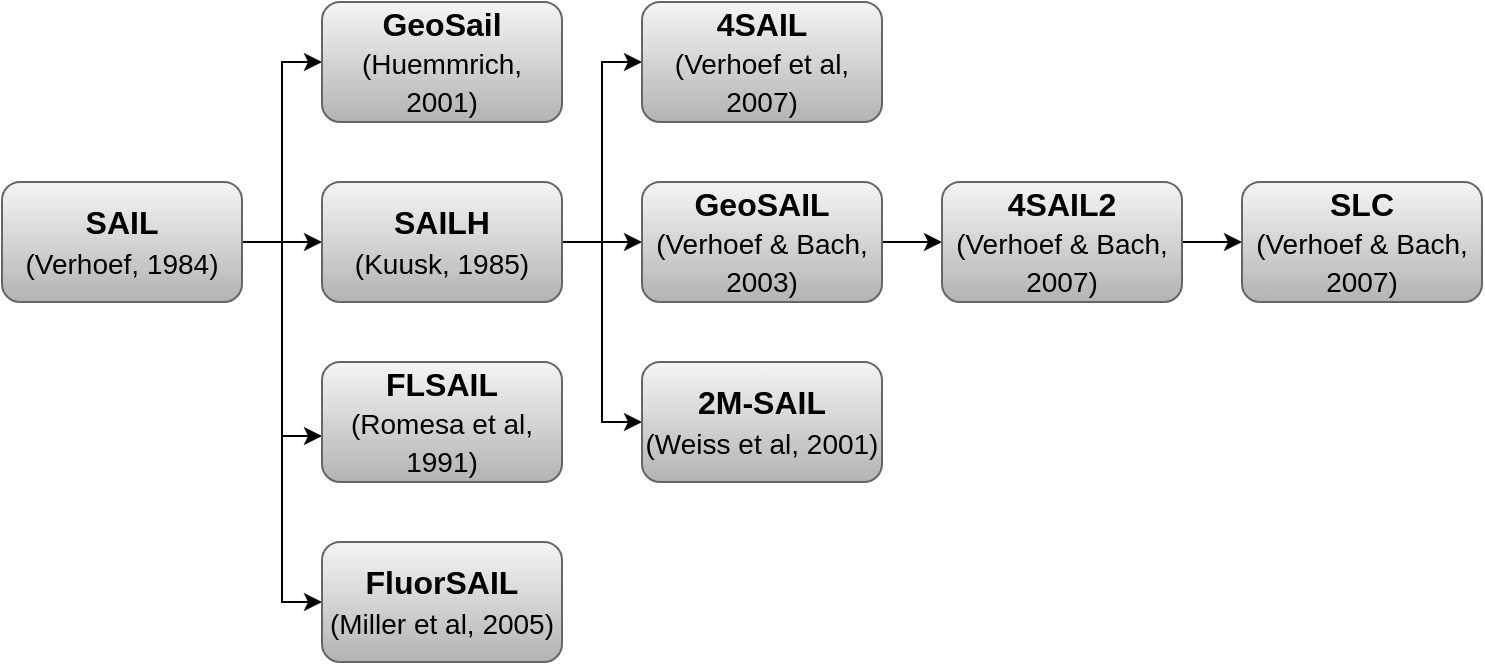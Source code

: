 <mxfile version="10.6.3" type="github"><diagram id="1v9_67UfBscNGtSdZ8LE" name="Page-1"><mxGraphModel dx="1074" dy="584" grid="1" gridSize="10" guides="1" tooltips="1" connect="1" arrows="1" fold="1" page="1" pageScale="1" pageWidth="827" pageHeight="1169" math="0" shadow="0"><root><mxCell id="0"/><mxCell id="1" parent="0"/><mxCell id="Oz0VuB-lxplmm9YfzUJ9-14" style="edgeStyle=orthogonalEdgeStyle;rounded=0;orthogonalLoop=1;jettySize=auto;html=1;exitX=1;exitY=0.5;exitDx=0;exitDy=0;entryX=0;entryY=0.5;entryDx=0;entryDy=0;fontSize=16;" edge="1" parent="1" source="Oz0VuB-lxplmm9YfzUJ9-1" target="Oz0VuB-lxplmm9YfzUJ9-3"><mxGeometry relative="1" as="geometry"/></mxCell><mxCell id="Oz0VuB-lxplmm9YfzUJ9-15" style="edgeStyle=orthogonalEdgeStyle;rounded=0;orthogonalLoop=1;jettySize=auto;html=1;exitX=1;exitY=0.5;exitDx=0;exitDy=0;entryX=0;entryY=0.5;entryDx=0;entryDy=0;fontSize=16;" edge="1" parent="1" source="Oz0VuB-lxplmm9YfzUJ9-1" target="Oz0VuB-lxplmm9YfzUJ9-8"><mxGeometry relative="1" as="geometry"/></mxCell><mxCell id="Oz0VuB-lxplmm9YfzUJ9-16" style="edgeStyle=orthogonalEdgeStyle;rounded=0;orthogonalLoop=1;jettySize=auto;html=1;exitX=1;exitY=0.5;exitDx=0;exitDy=0;entryX=0;entryY=0.617;entryDx=0;entryDy=0;entryPerimeter=0;fontSize=16;" edge="1" parent="1" source="Oz0VuB-lxplmm9YfzUJ9-1" target="Oz0VuB-lxplmm9YfzUJ9-12"><mxGeometry relative="1" as="geometry"/></mxCell><mxCell id="Oz0VuB-lxplmm9YfzUJ9-17" style="edgeStyle=orthogonalEdgeStyle;rounded=0;orthogonalLoop=1;jettySize=auto;html=1;exitX=1;exitY=0.5;exitDx=0;exitDy=0;entryX=0;entryY=0.5;entryDx=0;entryDy=0;fontSize=16;" edge="1" parent="1" source="Oz0VuB-lxplmm9YfzUJ9-1" target="Oz0VuB-lxplmm9YfzUJ9-13"><mxGeometry relative="1" as="geometry"/></mxCell><mxCell id="Oz0VuB-lxplmm9YfzUJ9-1" value="SAIL&lt;br&gt;&lt;span style=&quot;font-weight: normal&quot;&gt;&lt;font style=&quot;font-size: 14px&quot;&gt;(Verhoef, 1984)&lt;/font&gt;&lt;/span&gt;&lt;br&gt;" style="rounded=1;whiteSpace=wrap;html=1;fillColor=#f5f5f5;strokeColor=#666666;gradientColor=#b3b3b3;fontSize=16;fontStyle=1" vertex="1" parent="1"><mxGeometry x="50" y="260" width="120" height="60" as="geometry"/></mxCell><mxCell id="Oz0VuB-lxplmm9YfzUJ9-19" style="edgeStyle=orthogonalEdgeStyle;rounded=0;orthogonalLoop=1;jettySize=auto;html=1;exitX=1;exitY=0.5;exitDx=0;exitDy=0;fontSize=16;" edge="1" parent="1" source="Oz0VuB-lxplmm9YfzUJ9-3" target="Oz0VuB-lxplmm9YfzUJ9-4"><mxGeometry relative="1" as="geometry"/></mxCell><mxCell id="Oz0VuB-lxplmm9YfzUJ9-20" style="edgeStyle=orthogonalEdgeStyle;rounded=0;orthogonalLoop=1;jettySize=auto;html=1;exitX=1;exitY=0.5;exitDx=0;exitDy=0;entryX=0;entryY=0.5;entryDx=0;entryDy=0;fontSize=16;" edge="1" parent="1" source="Oz0VuB-lxplmm9YfzUJ9-3" target="Oz0VuB-lxplmm9YfzUJ9-5"><mxGeometry relative="1" as="geometry"/></mxCell><mxCell id="Oz0VuB-lxplmm9YfzUJ9-22" style="edgeStyle=orthogonalEdgeStyle;rounded=0;orthogonalLoop=1;jettySize=auto;html=1;exitX=1;exitY=0.5;exitDx=0;exitDy=0;entryX=0;entryY=0.5;entryDx=0;entryDy=0;fontSize=16;" edge="1" parent="1" source="Oz0VuB-lxplmm9YfzUJ9-3" target="Oz0VuB-lxplmm9YfzUJ9-6"><mxGeometry relative="1" as="geometry"/></mxCell><mxCell id="Oz0VuB-lxplmm9YfzUJ9-3" value="SAILH&lt;br&gt;&lt;span style=&quot;font-weight: normal&quot;&gt;&lt;font style=&quot;font-size: 14px&quot;&gt;(Kuusk, 1985)&lt;/font&gt;&lt;/span&gt;&lt;br&gt;" style="rounded=1;whiteSpace=wrap;html=1;fillColor=#f5f5f5;strokeColor=#666666;gradientColor=#b3b3b3;fontSize=16;fontStyle=1" vertex="1" parent="1"><mxGeometry x="210" y="260" width="120" height="60" as="geometry"/></mxCell><mxCell id="Oz0VuB-lxplmm9YfzUJ9-24" style="edgeStyle=orthogonalEdgeStyle;rounded=0;orthogonalLoop=1;jettySize=auto;html=1;exitX=1;exitY=0.5;exitDx=0;exitDy=0;fontSize=16;" edge="1" parent="1" source="Oz0VuB-lxplmm9YfzUJ9-4" target="Oz0VuB-lxplmm9YfzUJ9-9"><mxGeometry relative="1" as="geometry"/></mxCell><mxCell id="Oz0VuB-lxplmm9YfzUJ9-4" value="GeoSAIL&lt;br&gt;&lt;span style=&quot;font-weight: normal&quot;&gt;&lt;font style=&quot;font-size: 14px&quot;&gt;(Verhoef &amp;amp; Bach, 2003)&lt;/font&gt;&lt;/span&gt;&lt;br&gt;" style="rounded=1;whiteSpace=wrap;html=1;fillColor=#f5f5f5;strokeColor=#666666;gradientColor=#b3b3b3;fontSize=16;fontStyle=1" vertex="1" parent="1"><mxGeometry x="370" y="260" width="120" height="60" as="geometry"/></mxCell><mxCell id="Oz0VuB-lxplmm9YfzUJ9-5" value="4SAIL&lt;br&gt;&lt;span style=&quot;font-weight: normal&quot;&gt;&lt;font style=&quot;font-size: 14px&quot;&gt;(Verhoef et al, 2007)&lt;/font&gt;&lt;/span&gt;&lt;br&gt;" style="rounded=1;whiteSpace=wrap;html=1;fillColor=#f5f5f5;strokeColor=#666666;gradientColor=#b3b3b3;fontSize=16;fontStyle=1" vertex="1" parent="1"><mxGeometry x="370" y="170" width="120" height="60" as="geometry"/></mxCell><mxCell id="Oz0VuB-lxplmm9YfzUJ9-6" value="2M-SAIL&lt;br&gt;&lt;span style=&quot;font-weight: normal&quot;&gt;&lt;font style=&quot;font-size: 14px&quot;&gt;(Weiss et al, 2001)&lt;/font&gt;&lt;/span&gt;&lt;br&gt;" style="rounded=1;whiteSpace=wrap;html=1;fillColor=#f5f5f5;strokeColor=#666666;gradientColor=#b3b3b3;fontSize=16;fontStyle=1" vertex="1" parent="1"><mxGeometry x="370" y="350" width="120" height="60" as="geometry"/></mxCell><mxCell id="Oz0VuB-lxplmm9YfzUJ9-8" value="GeoSail&lt;br&gt;&lt;span style=&quot;font-weight: normal&quot;&gt;&lt;font style=&quot;font-size: 14px&quot;&gt;(Huemmrich, 2001)&lt;/font&gt;&lt;/span&gt;&lt;br&gt;" style="rounded=1;whiteSpace=wrap;html=1;fillColor=#f5f5f5;strokeColor=#666666;gradientColor=#b3b3b3;fontSize=16;fontStyle=1" vertex="1" parent="1"><mxGeometry x="210" y="170" width="120" height="60" as="geometry"/></mxCell><mxCell id="Oz0VuB-lxplmm9YfzUJ9-25" style="edgeStyle=orthogonalEdgeStyle;rounded=0;orthogonalLoop=1;jettySize=auto;html=1;exitX=1;exitY=0.5;exitDx=0;exitDy=0;entryX=0;entryY=0.5;entryDx=0;entryDy=0;fontSize=16;" edge="1" parent="1" source="Oz0VuB-lxplmm9YfzUJ9-9" target="Oz0VuB-lxplmm9YfzUJ9-11"><mxGeometry relative="1" as="geometry"/></mxCell><mxCell id="Oz0VuB-lxplmm9YfzUJ9-9" value="4SAIL2&lt;br&gt;&lt;span style=&quot;font-weight: normal&quot;&gt;&lt;font style=&quot;font-size: 14px&quot;&gt;(Verhoef &amp;amp; Bach, 2007)&lt;/font&gt;&lt;/span&gt;&lt;br&gt;" style="rounded=1;whiteSpace=wrap;html=1;fillColor=#f5f5f5;strokeColor=#666666;gradientColor=#b3b3b3;fontSize=16;fontStyle=1" vertex="1" parent="1"><mxGeometry x="520" y="260" width="120" height="60" as="geometry"/></mxCell><mxCell id="Oz0VuB-lxplmm9YfzUJ9-11" value="&lt;font&gt;SLC&lt;br&gt;&lt;/font&gt;&lt;font style=&quot;font-weight: normal ; font-size: 14px&quot;&gt;(Verhoef &amp;amp; Bach, 2007)&lt;/font&gt;&lt;br&gt;" style="rounded=1;whiteSpace=wrap;html=1;fillColor=#f5f5f5;strokeColor=#666666;gradientColor=#b3b3b3;fontSize=16;fontStyle=1" vertex="1" parent="1"><mxGeometry x="670" y="260" width="120" height="60" as="geometry"/></mxCell><mxCell id="Oz0VuB-lxplmm9YfzUJ9-12" value="FLSAIL&lt;br&gt;&lt;span style=&quot;font-weight: normal&quot;&gt;&lt;font style=&quot;font-size: 14px&quot;&gt;(Romesa et al, 1991)&lt;/font&gt;&lt;/span&gt;&lt;br&gt;" style="rounded=1;whiteSpace=wrap;html=1;fillColor=#f5f5f5;strokeColor=#666666;gradientColor=#b3b3b3;fontSize=16;fontStyle=1" vertex="1" parent="1"><mxGeometry x="210" y="350" width="120" height="60" as="geometry"/></mxCell><mxCell id="Oz0VuB-lxplmm9YfzUJ9-13" value="FluorSAIL&lt;br&gt;&lt;span style=&quot;font-weight: normal&quot;&gt;&lt;font style=&quot;font-size: 14px&quot;&gt;(Miller et al, 2005)&lt;/font&gt;&lt;/span&gt;&lt;br&gt;" style="rounded=1;whiteSpace=wrap;html=1;fillColor=#f5f5f5;strokeColor=#666666;gradientColor=#b3b3b3;fontSize=16;fontStyle=1" vertex="1" parent="1"><mxGeometry x="210" y="440" width="120" height="60" as="geometry"/></mxCell></root></mxGraphModel></diagram></mxfile>